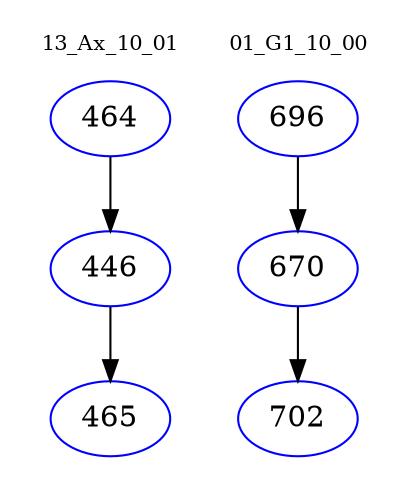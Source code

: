 digraph{
subgraph cluster_0 {
color = white
label = "13_Ax_10_01";
fontsize=10;
T0_464 [label="464", color="blue"]
T0_464 -> T0_446 [color="black"]
T0_446 [label="446", color="blue"]
T0_446 -> T0_465 [color="black"]
T0_465 [label="465", color="blue"]
}
subgraph cluster_1 {
color = white
label = "01_G1_10_00";
fontsize=10;
T1_696 [label="696", color="blue"]
T1_696 -> T1_670 [color="black"]
T1_670 [label="670", color="blue"]
T1_670 -> T1_702 [color="black"]
T1_702 [label="702", color="blue"]
}
}
